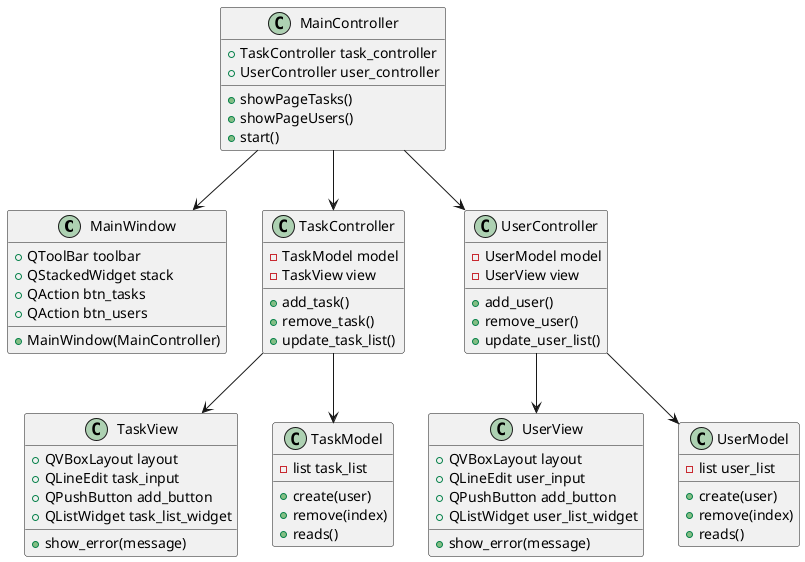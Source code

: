 @startuml diagram

' Définition des classes
class MainWindow {
    + QToolBar toolbar
    + QStackedWidget stack
    + QAction btn_tasks
    + QAction btn_users
    + MainWindow(MainController)
}

class MainController {
    + TaskController task_controller
    + UserController user_controller
    + showPageTasks()
    + showPageUsers()
    + start()
}

class TaskController {
    - TaskModel model
    - TaskView view
    + add_task()
    + remove_task()
    + update_task_list()
}

class UserController {
    - UserModel model
    - UserView view
    + add_user()
    + remove_user()
    + update_user_list()
}

class TaskView {
    + QVBoxLayout layout
    + QLineEdit task_input
    + QPushButton add_button
    + QListWidget task_list_widget
    + show_error(message)
}

class UserView {
    + QVBoxLayout layout
    + QLineEdit user_input
    + QPushButton add_button
    + QListWidget user_list_widget
    + show_error(message)
}

class TaskModel {
    - list task_list
    + create(user)
    + remove(index)
    + reads()
}

class UserModel {
    - list user_list
    + create(user)
    + remove(index)
    + reads()
}

' Relations entre les classes
MainController --> MainWindow
MainController --> TaskController
MainController --> UserController
TaskController --> TaskView
TaskController --> TaskModel
UserController --> UserView
UserController --> UserModel

@enduml